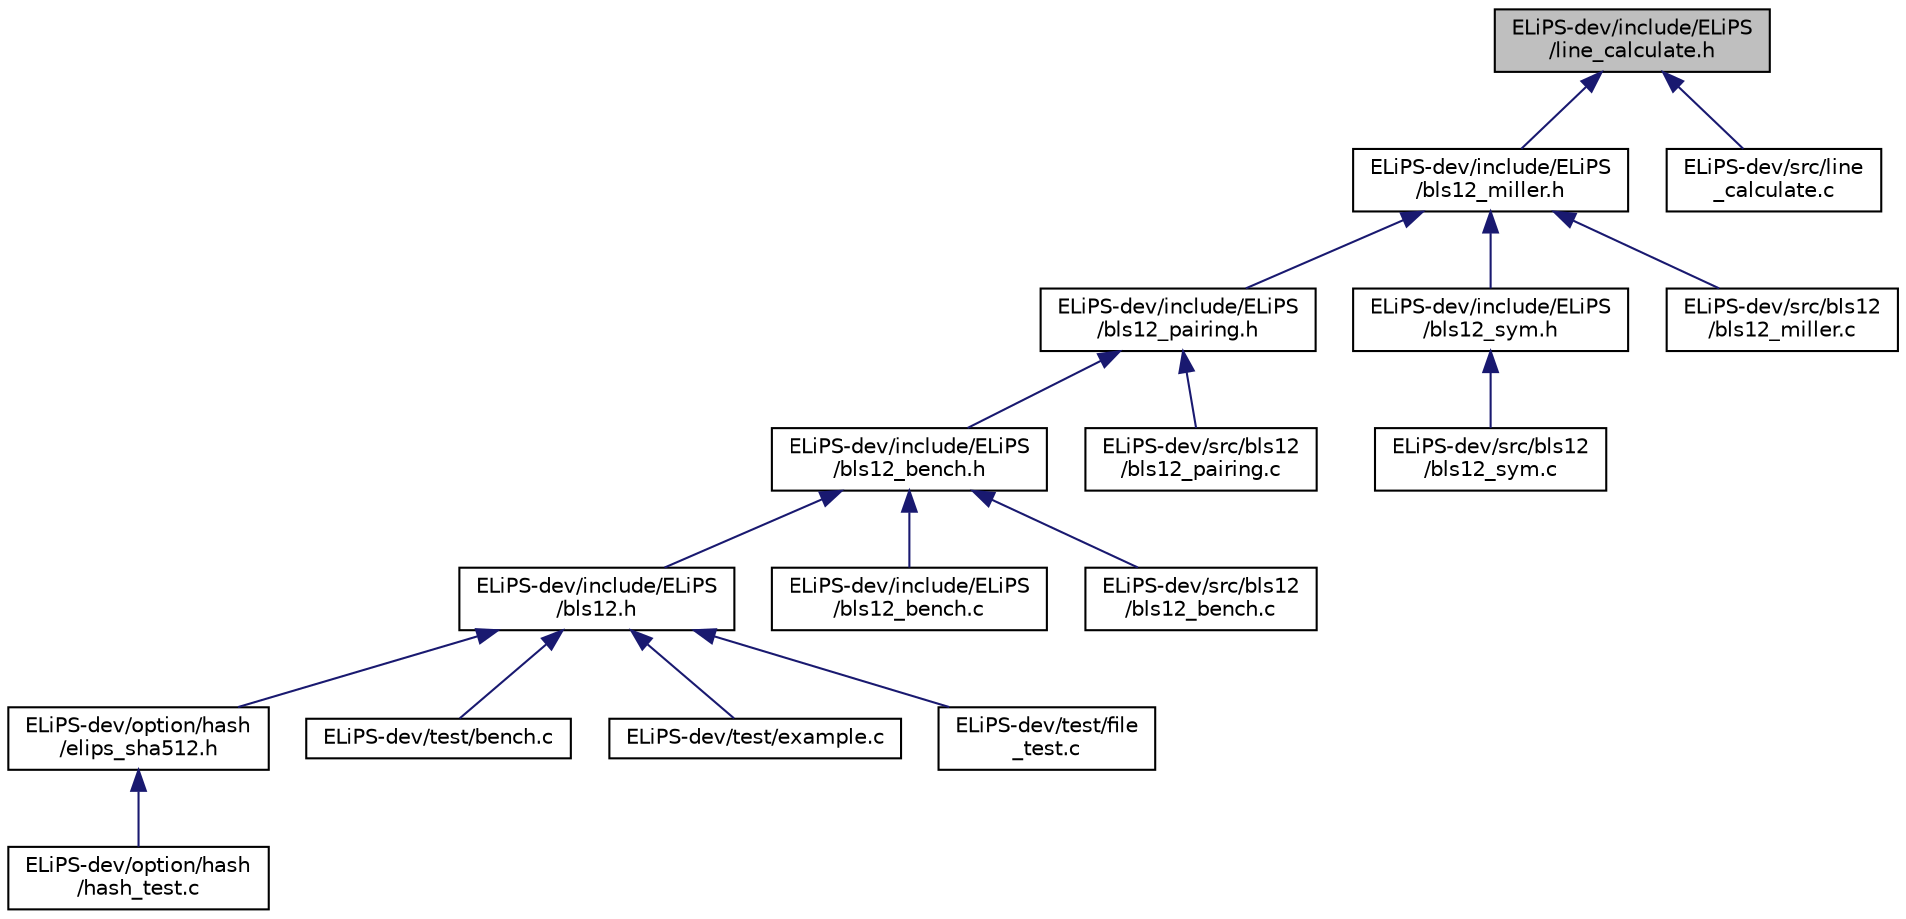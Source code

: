 digraph "ELiPS-dev/include/ELiPS/line_calculate.h"
{
 // LATEX_PDF_SIZE
  edge [fontname="Helvetica",fontsize="10",labelfontname="Helvetica",labelfontsize="10"];
  node [fontname="Helvetica",fontsize="10",shape=record];
  Node1 [label="ELiPS-dev/include/ELiPS\l/line_calculate.h",height=0.2,width=0.4,color="black", fillcolor="grey75", style="filled", fontcolor="black",tooltip=" "];
  Node1 -> Node2 [dir="back",color="midnightblue",fontsize="10",style="solid",fontname="Helvetica"];
  Node2 [label="ELiPS-dev/include/ELiPS\l/bls12_miller.h",height=0.2,width=0.4,color="black", fillcolor="white", style="filled",URL="$bls12__miller_8h.html",tooltip=" "];
  Node2 -> Node3 [dir="back",color="midnightblue",fontsize="10",style="solid",fontname="Helvetica"];
  Node3 [label="ELiPS-dev/include/ELiPS\l/bls12_pairing.h",height=0.2,width=0.4,color="black", fillcolor="white", style="filled",URL="$bls12__pairing_8h.html",tooltip=" "];
  Node3 -> Node4 [dir="back",color="midnightblue",fontsize="10",style="solid",fontname="Helvetica"];
  Node4 [label="ELiPS-dev/include/ELiPS\l/bls12_bench.h",height=0.2,width=0.4,color="black", fillcolor="white", style="filled",URL="$bls12__bench_8h.html",tooltip=" "];
  Node4 -> Node5 [dir="back",color="midnightblue",fontsize="10",style="solid",fontname="Helvetica"];
  Node5 [label="ELiPS-dev/include/ELiPS\l/bls12.h",height=0.2,width=0.4,color="black", fillcolor="white", style="filled",URL="$bls12_8h.html",tooltip=" "];
  Node5 -> Node6 [dir="back",color="midnightblue",fontsize="10",style="solid",fontname="Helvetica"];
  Node6 [label="ELiPS-dev/option/hash\l/elips_sha512.h",height=0.2,width=0.4,color="black", fillcolor="white", style="filled",URL="$elips__sha512_8h.html",tooltip=" "];
  Node6 -> Node7 [dir="back",color="midnightblue",fontsize="10",style="solid",fontname="Helvetica"];
  Node7 [label="ELiPS-dev/option/hash\l/hash_test.c",height=0.2,width=0.4,color="black", fillcolor="white", style="filled",URL="$hash__test_8c.html",tooltip=" "];
  Node5 -> Node8 [dir="back",color="midnightblue",fontsize="10",style="solid",fontname="Helvetica"];
  Node8 [label="ELiPS-dev/test/bench.c",height=0.2,width=0.4,color="black", fillcolor="white", style="filled",URL="$bench_8c.html",tooltip=" "];
  Node5 -> Node9 [dir="back",color="midnightblue",fontsize="10",style="solid",fontname="Helvetica"];
  Node9 [label="ELiPS-dev/test/example.c",height=0.2,width=0.4,color="black", fillcolor="white", style="filled",URL="$example_8c.html",tooltip=" "];
  Node5 -> Node10 [dir="back",color="midnightblue",fontsize="10",style="solid",fontname="Helvetica"];
  Node10 [label="ELiPS-dev/test/file\l_test.c",height=0.2,width=0.4,color="black", fillcolor="white", style="filled",URL="$file__test_8c.html",tooltip=" "];
  Node4 -> Node11 [dir="back",color="midnightblue",fontsize="10",style="solid",fontname="Helvetica"];
  Node11 [label="ELiPS-dev/include/ELiPS\l/bls12_bench.c",height=0.2,width=0.4,color="black", fillcolor="white", style="filled",URL="$include_2ELiPS_2bls12__bench_8c.html",tooltip=" "];
  Node4 -> Node12 [dir="back",color="midnightblue",fontsize="10",style="solid",fontname="Helvetica"];
  Node12 [label="ELiPS-dev/src/bls12\l/bls12_bench.c",height=0.2,width=0.4,color="black", fillcolor="white", style="filled",URL="$src_2bls12_2bls12__bench_8c.html",tooltip=" "];
  Node3 -> Node13 [dir="back",color="midnightblue",fontsize="10",style="solid",fontname="Helvetica"];
  Node13 [label="ELiPS-dev/src/bls12\l/bls12_pairing.c",height=0.2,width=0.4,color="black", fillcolor="white", style="filled",URL="$bls12__pairing_8c.html",tooltip=" "];
  Node2 -> Node14 [dir="back",color="midnightblue",fontsize="10",style="solid",fontname="Helvetica"];
  Node14 [label="ELiPS-dev/include/ELiPS\l/bls12_sym.h",height=0.2,width=0.4,color="black", fillcolor="white", style="filled",URL="$bls12__sym_8h.html",tooltip=" "];
  Node14 -> Node15 [dir="back",color="midnightblue",fontsize="10",style="solid",fontname="Helvetica"];
  Node15 [label="ELiPS-dev/src/bls12\l/bls12_sym.c",height=0.2,width=0.4,color="black", fillcolor="white", style="filled",URL="$bls12__sym_8c.html",tooltip=" "];
  Node2 -> Node16 [dir="back",color="midnightblue",fontsize="10",style="solid",fontname="Helvetica"];
  Node16 [label="ELiPS-dev/src/bls12\l/bls12_miller.c",height=0.2,width=0.4,color="black", fillcolor="white", style="filled",URL="$bls12__miller_8c.html",tooltip=" "];
  Node1 -> Node17 [dir="back",color="midnightblue",fontsize="10",style="solid",fontname="Helvetica"];
  Node17 [label="ELiPS-dev/src/line\l_calculate.c",height=0.2,width=0.4,color="black", fillcolor="white", style="filled",URL="$line__calculate_8c.html",tooltip=" "];
}

